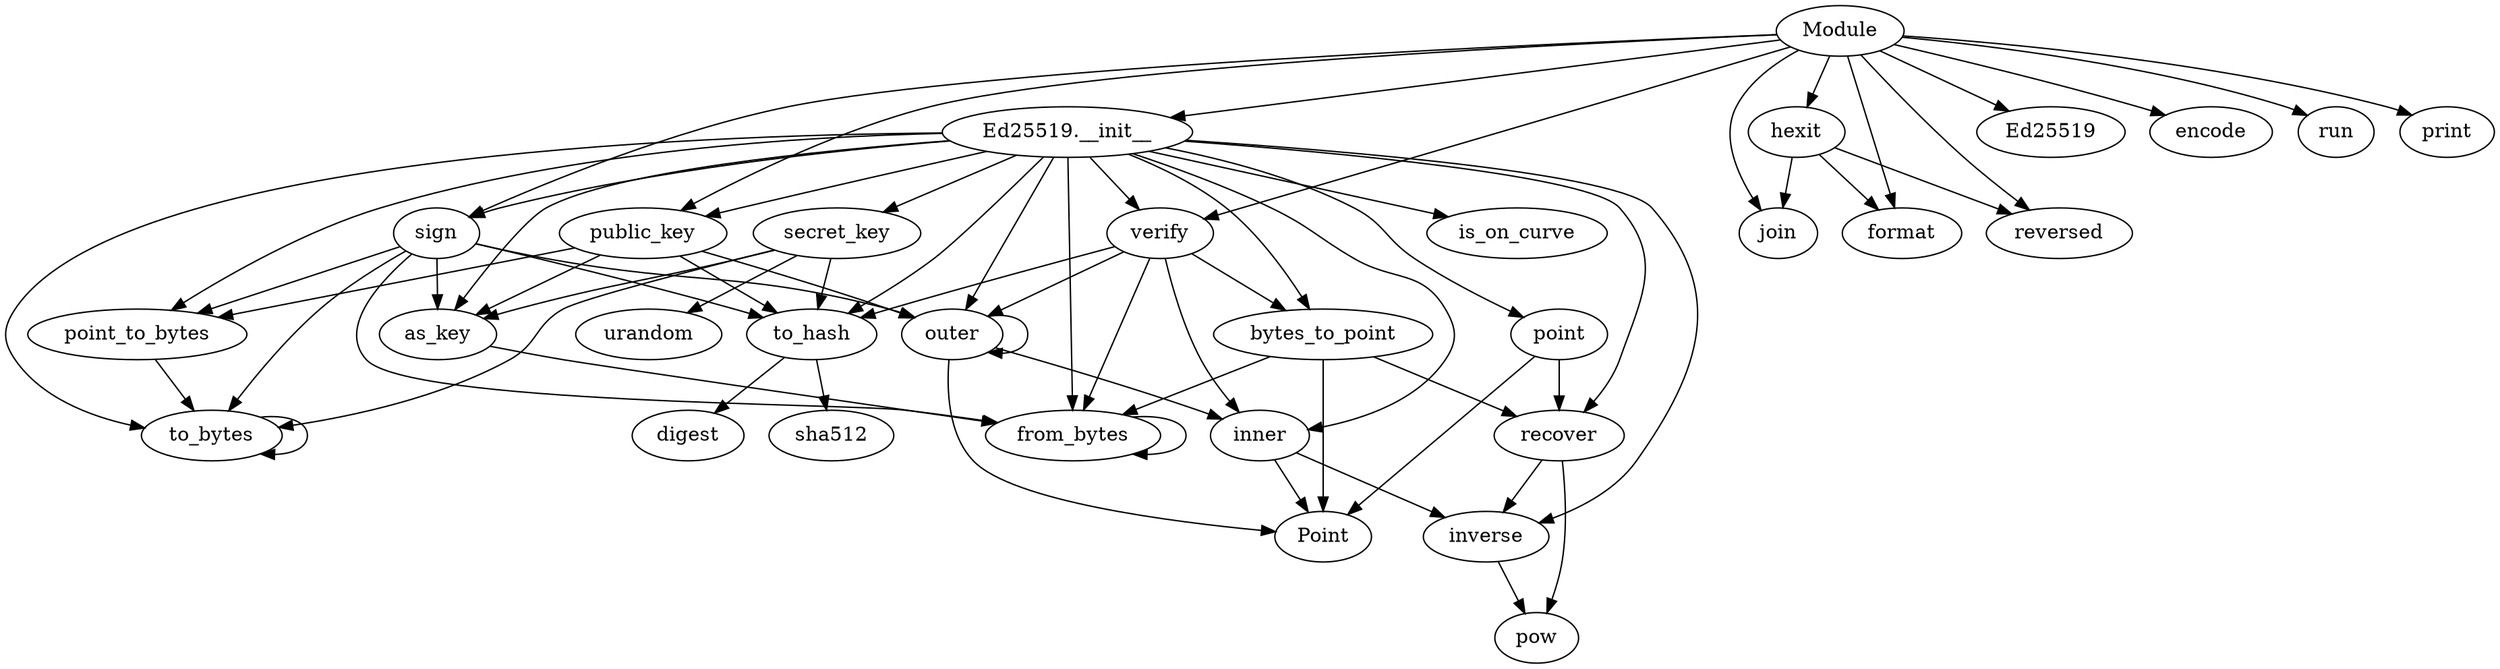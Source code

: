 digraph  {
to_hash;
digest;
sha512;
from_bytes;
to_bytes;
as_key;
secret_key;
urandom;
public_key;
outer;
point_to_bytes;
inverse;
pow;
sign;
verify;
bytes_to_point;
inner;
recover;
point;
Point;
is_on_curve;
hexit;
join;
format;
reversed;
Module;
"Ed25519.__init__";
Ed25519;
encode;
run;
print;
to_hash -> digest;
to_hash -> sha512;
from_bytes -> from_bytes;
to_bytes -> to_bytes;
as_key -> from_bytes;
secret_key -> urandom;
secret_key -> to_hash;
secret_key -> as_key;
secret_key -> to_bytes;
public_key -> to_hash;
public_key -> as_key;
public_key -> outer;
public_key -> point_to_bytes;
outer -> Point;
outer -> outer;
outer -> inner;
point_to_bytes -> to_bytes;
inverse -> pow;
sign -> to_hash;
sign -> as_key;
sign -> from_bytes;
sign -> outer;
sign -> point_to_bytes;
sign -> to_bytes;
verify -> to_hash;
verify -> from_bytes;
verify -> outer;
verify -> bytes_to_point;
verify -> inner;
bytes_to_point -> from_bytes;
bytes_to_point -> recover;
bytes_to_point -> Point;
inner -> inverse;
inner -> Point;
recover -> inverse;
recover -> pow;
point -> Point;
point -> recover;
hexit -> join;
hexit -> format;
hexit -> reversed;
Module -> "Ed25519.__init__";
Module -> join;
Module -> format;
Module -> reversed;
Module -> Ed25519;
Module -> public_key;
Module -> hexit;
Module -> encode;
Module -> sign;
Module -> run;
Module -> verify;
Module -> print;
"Ed25519.__init__" -> to_hash;
"Ed25519.__init__" -> from_bytes;
"Ed25519.__init__" -> to_bytes;
"Ed25519.__init__" -> as_key;
"Ed25519.__init__" -> secret_key;
"Ed25519.__init__" -> public_key;
"Ed25519.__init__" -> inverse;
"Ed25519.__init__" -> sign;
"Ed25519.__init__" -> verify;
"Ed25519.__init__" -> recover;
"Ed25519.__init__" -> point;
"Ed25519.__init__" -> is_on_curve;
"Ed25519.__init__" -> inner;
"Ed25519.__init__" -> outer;
"Ed25519.__init__" -> point_to_bytes;
"Ed25519.__init__" -> bytes_to_point;
}

